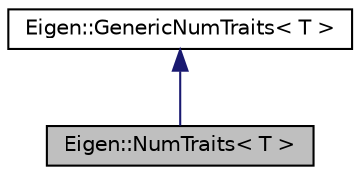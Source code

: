 digraph "Eigen::NumTraits&lt; T &gt;"
{
  edge [fontname="Helvetica",fontsize="10",labelfontname="Helvetica",labelfontsize="10"];
  node [fontname="Helvetica",fontsize="10",shape=record];
  Node1 [label="Eigen::NumTraits\< T \>",height=0.2,width=0.4,color="black", fillcolor="grey75", style="filled" fontcolor="black"];
  Node2 -> Node1 [dir="back",color="midnightblue",fontsize="10",style="solid",fontname="Helvetica"];
  Node2 [label="Eigen::GenericNumTraits\< T \>",height=0.2,width=0.4,color="black", fillcolor="white", style="filled",URL="$structEigen_1_1GenericNumTraits.html"];
}
